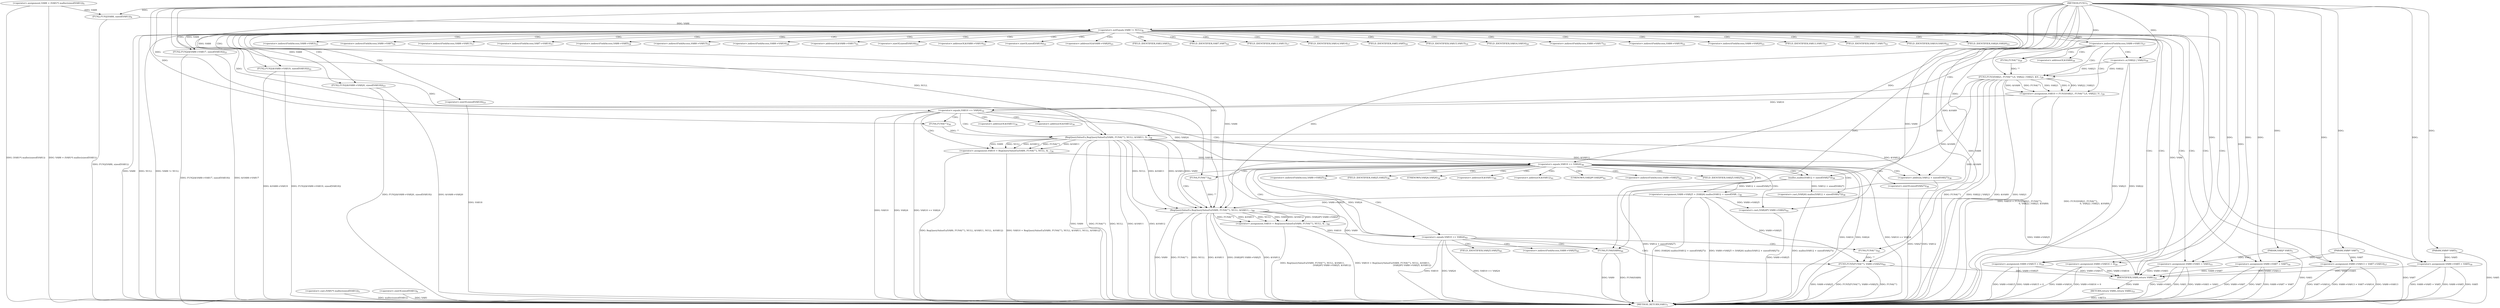 digraph "FUN1" {  
"8" [label = <(METHOD,FUN1)<SUB>1</SUB>> ]
"168" [label = <(METHOD_RETURN,VAR1)<SUB>1</SUB>> ]
"9" [label = <(PARAM,VAR2* VAR3)<SUB>1</SUB>> ]
"10" [label = <(PARAM,VAR4* VAR5)<SUB>1</SUB>> ]
"11" [label = <(PARAM,VAR6* VAR7)<SUB>1</SUB>> ]
"14" [label = <(&lt;operator&gt;.assignment,VAR8 = (VAR1*) malloc(sizeof(VAR1)))<SUB>5</SUB>> ]
"21" [label = <(FUN2,FUN2(VAR8, sizeof(VAR1)))<SUB>6</SUB>> ]
"166" [label = <(RETURN,return VAR8;,return VAR8;)<SUB>53</SUB>> ]
"26" [label = <(&lt;operator&gt;.notEquals,VAR8 != NULL)<SUB>8</SUB>> ]
"167" [label = <(IDENTIFIER,VAR8,return VAR8;)<SUB>53</SUB>> ]
"16" [label = <(&lt;operator&gt;.cast,(VAR1*) malloc(sizeof(VAR1)))<SUB>5</SUB>> ]
"23" [label = <(&lt;operator&gt;.sizeOf,sizeof(VAR1))<SUB>6</SUB>> ]
"34" [label = <(&lt;operator&gt;.assignment,VAR8-&gt;VAR3 = VAR3)<SUB>15</SUB>> ]
"39" [label = <(&lt;operator&gt;.assignment,VAR8-&gt;VAR7 = VAR7)<SUB>16</SUB>> ]
"44" [label = <(&lt;operator&gt;.assignment,VAR8-&gt;VAR13 = VAR7-&gt;VAR14)<SUB>17</SUB>> ]
"51" [label = <(&lt;operator&gt;.assignment,VAR8-&gt;VAR5 = VAR5)<SUB>18</SUB>> ]
"56" [label = <(&lt;operator&gt;.assignment,VAR8-&gt;VAR15 = 0)<SUB>19</SUB>> ]
"61" [label = <(&lt;operator&gt;.assignment,VAR8-&gt;VAR16 = 0)<SUB>20</SUB>> ]
"66" [label = <(FUN2,FUN2(&amp;VAR8-&gt;VAR17, sizeof(VAR18)))<SUB>21</SUB>> ]
"73" [label = <(FUN2,FUN2(&amp;VAR8-&gt;VAR19, sizeof(VAR18)))<SUB>22</SUB>> ]
"80" [label = <(FUN2,FUN2(&amp;VAR8-&gt;VAR20, sizeof(VAR18)))<SUB>23</SUB>> ]
"85" [label = <(&lt;operator&gt;.sizeOf,sizeof(VAR18))<SUB>23</SUB>> ]
"92" [label = <(&lt;operator&gt;.assignment,VAR10 = FUN3(VAR21, FUN4(&quot;&quot;),
					0, VAR22 | V...)<SUB>29</SUB>> ]
"105" [label = <(&lt;operator&gt;.equals,VAR10 == VAR24)<SUB>32</SUB>> ]
"94" [label = <(FUN3,FUN3(VAR21, FUN4(&quot;&quot;),
					0, VAR22 | VAR23, &amp;V...)<SUB>29</SUB>> ]
"109" [label = <(&lt;operator&gt;.assignment,VAR10 = RegQueryValueEx(VAR9, FUN4(&quot;&quot;), NULL, &amp;...)<SUB>34</SUB>> ]
"96" [label = <(FUN4,FUN4(&quot;&quot;))<SUB>29</SUB>> ]
"99" [label = <(&lt;operator&gt;.or,VAR22 | VAR23)<SUB>30</SUB>> ]
"122" [label = <(&lt;operator&gt;.equals,VAR10 == VAR24)<SUB>36</SUB>> ]
"111" [label = <(RegQueryValueEx,RegQueryValueEx(VAR9, FUN4(&quot;&quot;), NULL, &amp;VAR11, N...)<SUB>34</SUB>> ]
"126" [label = <(&lt;operator&gt;.assignment,VAR8-&gt;VAR25 = (VAR26) malloc(VAR12 + sizeof(VAR...)<SUB>38</SUB>> ]
"137" [label = <(&lt;operator&gt;.assignment,VAR10 = RegQueryValueEx(VAR9, FUN4(&quot;&quot;), NULL, &amp;...)<SUB>40</SUB>> ]
"113" [label = <(FUN4,FUN4(&quot;&quot;))<SUB>34</SUB>> ]
"154" [label = <(&lt;operator&gt;.equals,VAR10 == VAR24)<SUB>43</SUB>> ]
"130" [label = <(&lt;operator&gt;.cast,(VAR26) malloc(VAR12 + sizeof(VAR27)))<SUB>38</SUB>> ]
"139" [label = <(RegQueryValueEx,RegQueryValueEx(VAR9, FUN4(&quot;&quot;), NULL, &amp;VAR11,
	...)<SUB>40</SUB>> ]
"158" [label = <(FUN5,FUN5(FUN4(&quot;&quot;), VAR8-&gt;VAR25))<SUB>45</SUB>> ]
"164" [label = <(FUN6,FUN6(VAR9))<SUB>46</SUB>> ]
"132" [label = <(malloc,malloc(VAR12 + sizeof(VAR27)))<SUB>38</SUB>> ]
"141" [label = <(FUN4,FUN4(&quot;&quot;))<SUB>40</SUB>> ]
"146" [label = <(&lt;operator&gt;.cast,(VAR28*) VAR8-&gt;VAR25)<SUB>41</SUB>> ]
"133" [label = <(&lt;operator&gt;.addition,VAR12 + sizeof(VAR27))<SUB>38</SUB>> ]
"159" [label = <(FUN4,FUN4(&quot;&quot;))<SUB>45</SUB>> ]
"135" [label = <(&lt;operator&gt;.sizeOf,sizeof(VAR27))<SUB>38</SUB>> ]
"35" [label = <(&lt;operator&gt;.indirectFieldAccess,VAR8-&gt;VAR3)<SUB>15</SUB>> ]
"40" [label = <(&lt;operator&gt;.indirectFieldAccess,VAR8-&gt;VAR7)<SUB>16</SUB>> ]
"45" [label = <(&lt;operator&gt;.indirectFieldAccess,VAR8-&gt;VAR13)<SUB>17</SUB>> ]
"48" [label = <(&lt;operator&gt;.indirectFieldAccess,VAR7-&gt;VAR14)<SUB>17</SUB>> ]
"52" [label = <(&lt;operator&gt;.indirectFieldAccess,VAR8-&gt;VAR5)<SUB>18</SUB>> ]
"57" [label = <(&lt;operator&gt;.indirectFieldAccess,VAR8-&gt;VAR15)<SUB>19</SUB>> ]
"62" [label = <(&lt;operator&gt;.indirectFieldAccess,VAR8-&gt;VAR16)<SUB>20</SUB>> ]
"67" [label = <(&lt;operator&gt;.addressOf,&amp;VAR8-&gt;VAR17)<SUB>21</SUB>> ]
"71" [label = <(&lt;operator&gt;.sizeOf,sizeof(VAR18))<SUB>21</SUB>> ]
"74" [label = <(&lt;operator&gt;.addressOf,&amp;VAR8-&gt;VAR19)<SUB>22</SUB>> ]
"78" [label = <(&lt;operator&gt;.sizeOf,sizeof(VAR18))<SUB>22</SUB>> ]
"81" [label = <(&lt;operator&gt;.addressOf,&amp;VAR8-&gt;VAR20)<SUB>23</SUB>> ]
"88" [label = <(&lt;operator&gt;.indirectFieldAccess,VAR8-&gt;VAR13)<SUB>27</SUB>> ]
"37" [label = <(FIELD_IDENTIFIER,VAR3,VAR3)<SUB>15</SUB>> ]
"42" [label = <(FIELD_IDENTIFIER,VAR7,VAR7)<SUB>16</SUB>> ]
"47" [label = <(FIELD_IDENTIFIER,VAR13,VAR13)<SUB>17</SUB>> ]
"50" [label = <(FIELD_IDENTIFIER,VAR14,VAR14)<SUB>17</SUB>> ]
"54" [label = <(FIELD_IDENTIFIER,VAR5,VAR5)<SUB>18</SUB>> ]
"59" [label = <(FIELD_IDENTIFIER,VAR15,VAR15)<SUB>19</SUB>> ]
"64" [label = <(FIELD_IDENTIFIER,VAR16,VAR16)<SUB>20</SUB>> ]
"68" [label = <(&lt;operator&gt;.indirectFieldAccess,VAR8-&gt;VAR17)<SUB>21</SUB>> ]
"75" [label = <(&lt;operator&gt;.indirectFieldAccess,VAR8-&gt;VAR19)<SUB>22</SUB>> ]
"82" [label = <(&lt;operator&gt;.indirectFieldAccess,VAR8-&gt;VAR20)<SUB>23</SUB>> ]
"90" [label = <(FIELD_IDENTIFIER,VAR13,VAR13)<SUB>27</SUB>> ]
"70" [label = <(FIELD_IDENTIFIER,VAR17,VAR17)<SUB>21</SUB>> ]
"77" [label = <(FIELD_IDENTIFIER,VAR19,VAR19)<SUB>22</SUB>> ]
"84" [label = <(FIELD_IDENTIFIER,VAR20,VAR20)<SUB>23</SUB>> ]
"102" [label = <(&lt;operator&gt;.addressOf,&amp;VAR9)<SUB>30</SUB>> ]
"116" [label = <(&lt;operator&gt;.addressOf,&amp;VAR11)<SUB>34</SUB>> ]
"119" [label = <(&lt;operator&gt;.addressOf,&amp;VAR12)<SUB>34</SUB>> ]
"127" [label = <(&lt;operator&gt;.indirectFieldAccess,VAR8-&gt;VAR25)<SUB>38</SUB>> ]
"129" [label = <(FIELD_IDENTIFIER,VAR25,VAR25)<SUB>38</SUB>> ]
"131" [label = <(UNKNOWN,VAR26,VAR26)<SUB>38</SUB>> ]
"144" [label = <(&lt;operator&gt;.addressOf,&amp;VAR11)<SUB>40</SUB>> ]
"151" [label = <(&lt;operator&gt;.addressOf,&amp;VAR12)<SUB>41</SUB>> ]
"147" [label = <(UNKNOWN,VAR28*,VAR28*)<SUB>41</SUB>> ]
"148" [label = <(&lt;operator&gt;.indirectFieldAccess,VAR8-&gt;VAR25)<SUB>41</SUB>> ]
"161" [label = <(&lt;operator&gt;.indirectFieldAccess,VAR8-&gt;VAR25)<SUB>45</SUB>> ]
"150" [label = <(FIELD_IDENTIFIER,VAR25,VAR25)<SUB>41</SUB>> ]
"163" [label = <(FIELD_IDENTIFIER,VAR25,VAR25)<SUB>45</SUB>> ]
  "166" -> "168"  [ label = "DDG: &lt;RET&gt;"] 
  "9" -> "168"  [ label = "DDG: VAR3"] 
  "10" -> "168"  [ label = "DDG: VAR5"] 
  "11" -> "168"  [ label = "DDG: VAR7"] 
  "16" -> "168"  [ label = "DDG: malloc(sizeof(VAR1))"] 
  "14" -> "168"  [ label = "DDG: (VAR1*) malloc(sizeof(VAR1))"] 
  "14" -> "168"  [ label = "DDG: VAR8 = (VAR1*) malloc(sizeof(VAR1))"] 
  "23" -> "168"  [ label = "DDG: VAR1"] 
  "21" -> "168"  [ label = "DDG: FUN2(VAR8, sizeof(VAR1))"] 
  "26" -> "168"  [ label = "DDG: VAR8"] 
  "26" -> "168"  [ label = "DDG: NULL"] 
  "26" -> "168"  [ label = "DDG: VAR8 != NULL"] 
  "34" -> "168"  [ label = "DDG: VAR8-&gt;VAR3"] 
  "34" -> "168"  [ label = "DDG: VAR3"] 
  "34" -> "168"  [ label = "DDG: VAR8-&gt;VAR3 = VAR3"] 
  "39" -> "168"  [ label = "DDG: VAR8-&gt;VAR7"] 
  "39" -> "168"  [ label = "DDG: VAR7"] 
  "39" -> "168"  [ label = "DDG: VAR8-&gt;VAR7 = VAR7"] 
  "44" -> "168"  [ label = "DDG: VAR8-&gt;VAR13"] 
  "44" -> "168"  [ label = "DDG: VAR7-&gt;VAR14"] 
  "44" -> "168"  [ label = "DDG: VAR8-&gt;VAR13 = VAR7-&gt;VAR14"] 
  "51" -> "168"  [ label = "DDG: VAR8-&gt;VAR5"] 
  "51" -> "168"  [ label = "DDG: VAR5"] 
  "51" -> "168"  [ label = "DDG: VAR8-&gt;VAR5 = VAR5"] 
  "56" -> "168"  [ label = "DDG: VAR8-&gt;VAR15"] 
  "56" -> "168"  [ label = "DDG: VAR8-&gt;VAR15 = 0"] 
  "61" -> "168"  [ label = "DDG: VAR8-&gt;VAR16"] 
  "61" -> "168"  [ label = "DDG: VAR8-&gt;VAR16 = 0"] 
  "66" -> "168"  [ label = "DDG: &amp;VAR8-&gt;VAR17"] 
  "66" -> "168"  [ label = "DDG: FUN2(&amp;VAR8-&gt;VAR17, sizeof(VAR18))"] 
  "73" -> "168"  [ label = "DDG: &amp;VAR8-&gt;VAR19"] 
  "73" -> "168"  [ label = "DDG: FUN2(&amp;VAR8-&gt;VAR19, sizeof(VAR18))"] 
  "80" -> "168"  [ label = "DDG: &amp;VAR8-&gt;VAR20"] 
  "85" -> "168"  [ label = "DDG: VAR18"] 
  "80" -> "168"  [ label = "DDG: FUN2(&amp;VAR8-&gt;VAR20, sizeof(VAR18))"] 
  "94" -> "168"  [ label = "DDG: FUN4(&quot;&quot;)"] 
  "99" -> "168"  [ label = "DDG: VAR23"] 
  "94" -> "168"  [ label = "DDG: VAR22 | VAR23"] 
  "94" -> "168"  [ label = "DDG: &amp;VAR9"] 
  "92" -> "168"  [ label = "DDG: FUN3(VAR21, FUN4(&quot;&quot;),
					0, VAR22 | VAR23, &amp;VAR9)"] 
  "92" -> "168"  [ label = "DDG: VAR10 = FUN3(VAR21, FUN4(&quot;&quot;),
					0, VAR22 | VAR23, &amp;VAR9)"] 
  "105" -> "168"  [ label = "DDG: VAR10"] 
  "105" -> "168"  [ label = "DDG: VAR24"] 
  "105" -> "168"  [ label = "DDG: VAR10 == VAR24"] 
  "111" -> "168"  [ label = "DDG: VAR9"] 
  "111" -> "168"  [ label = "DDG: FUN4(&quot;&quot;)"] 
  "111" -> "168"  [ label = "DDG: NULL"] 
  "111" -> "168"  [ label = "DDG: &amp;VAR11"] 
  "111" -> "168"  [ label = "DDG: &amp;VAR12"] 
  "109" -> "168"  [ label = "DDG: RegQueryValueEx(VAR9, FUN4(&quot;&quot;), NULL, &amp;VAR11, NULL, &amp;VAR12)"] 
  "109" -> "168"  [ label = "DDG: VAR10 = RegQueryValueEx(VAR9, FUN4(&quot;&quot;), NULL, &amp;VAR11, NULL, &amp;VAR12)"] 
  "122" -> "168"  [ label = "DDG: VAR10"] 
  "122" -> "168"  [ label = "DDG: VAR24"] 
  "122" -> "168"  [ label = "DDG: VAR10 == VAR24"] 
  "133" -> "168"  [ label = "DDG: VAR12"] 
  "132" -> "168"  [ label = "DDG: VAR12 + sizeof(VAR27)"] 
  "130" -> "168"  [ label = "DDG: malloc(VAR12 + sizeof(VAR27))"] 
  "126" -> "168"  [ label = "DDG: (VAR26) malloc(VAR12 + sizeof(VAR27))"] 
  "126" -> "168"  [ label = "DDG: VAR8-&gt;VAR25 = (VAR26) malloc(VAR12 + sizeof(VAR27))"] 
  "139" -> "168"  [ label = "DDG: VAR9"] 
  "139" -> "168"  [ label = "DDG: FUN4(&quot;&quot;)"] 
  "139" -> "168"  [ label = "DDG: NULL"] 
  "139" -> "168"  [ label = "DDG: &amp;VAR11"] 
  "146" -> "168"  [ label = "DDG: VAR8-&gt;VAR25"] 
  "139" -> "168"  [ label = "DDG: (VAR28*) VAR8-&gt;VAR25"] 
  "139" -> "168"  [ label = "DDG: &amp;VAR12"] 
  "137" -> "168"  [ label = "DDG: RegQueryValueEx(VAR9, FUN4(&quot;&quot;), NULL, &amp;VAR11,
							(VAR28*) VAR8-&gt;VAR25, &amp;VAR12)"] 
  "137" -> "168"  [ label = "DDG: VAR10 = RegQueryValueEx(VAR9, FUN4(&quot;&quot;), NULL, &amp;VAR11,
							(VAR28*) VAR8-&gt;VAR25, &amp;VAR12)"] 
  "154" -> "168"  [ label = "DDG: VAR10"] 
  "154" -> "168"  [ label = "DDG: VAR24"] 
  "154" -> "168"  [ label = "DDG: VAR10 == VAR24"] 
  "158" -> "168"  [ label = "DDG: FUN4(&quot;&quot;)"] 
  "158" -> "168"  [ label = "DDG: VAR8-&gt;VAR25"] 
  "158" -> "168"  [ label = "DDG: FUN5(FUN4(&quot;&quot;), VAR8-&gt;VAR25)"] 
  "164" -> "168"  [ label = "DDG: VAR9"] 
  "164" -> "168"  [ label = "DDG: FUN6(VAR9)"] 
  "135" -> "168"  [ label = "DDG: VAR27"] 
  "94" -> "168"  [ label = "DDG: VAR21"] 
  "99" -> "168"  [ label = "DDG: VAR22"] 
  "8" -> "9"  [ label = "DDG: "] 
  "8" -> "10"  [ label = "DDG: "] 
  "8" -> "11"  [ label = "DDG: "] 
  "167" -> "166"  [ label = "DDG: VAR8"] 
  "14" -> "21"  [ label = "DDG: VAR8"] 
  "8" -> "21"  [ label = "DDG: "] 
  "39" -> "167"  [ label = "DDG: VAR8-&gt;VAR7"] 
  "56" -> "167"  [ label = "DDG: VAR8-&gt;VAR15"] 
  "34" -> "167"  [ label = "DDG: VAR8-&gt;VAR3"] 
  "51" -> "167"  [ label = "DDG: VAR8-&gt;VAR5"] 
  "158" -> "167"  [ label = "DDG: VAR8-&gt;VAR25"] 
  "61" -> "167"  [ label = "DDG: VAR8-&gt;VAR16"] 
  "44" -> "167"  [ label = "DDG: VAR8-&gt;VAR13"] 
  "26" -> "167"  [ label = "DDG: VAR8"] 
  "8" -> "167"  [ label = "DDG: "] 
  "126" -> "167"  [ label = "DDG: VAR8-&gt;VAR25"] 
  "21" -> "26"  [ label = "DDG: VAR8"] 
  "8" -> "26"  [ label = "DDG: "] 
  "9" -> "34"  [ label = "DDG: VAR3"] 
  "8" -> "34"  [ label = "DDG: "] 
  "11" -> "39"  [ label = "DDG: VAR7"] 
  "8" -> "39"  [ label = "DDG: "] 
  "11" -> "44"  [ label = "DDG: VAR7"] 
  "8" -> "44"  [ label = "DDG: "] 
  "10" -> "51"  [ label = "DDG: VAR5"] 
  "8" -> "51"  [ label = "DDG: "] 
  "8" -> "56"  [ label = "DDG: "] 
  "8" -> "61"  [ label = "DDG: "] 
  "26" -> "66"  [ label = "DDG: VAR8"] 
  "26" -> "73"  [ label = "DDG: VAR8"] 
  "26" -> "80"  [ label = "DDG: VAR8"] 
  "94" -> "92"  [ label = "DDG: &amp;VAR9"] 
  "94" -> "92"  [ label = "DDG: FUN4(&quot;&quot;)"] 
  "94" -> "92"  [ label = "DDG: VAR21"] 
  "94" -> "92"  [ label = "DDG: 0"] 
  "94" -> "92"  [ label = "DDG: VAR22 | VAR23"] 
  "8" -> "94"  [ label = "DDG: "] 
  "96" -> "94"  [ label = "DDG: &quot;&quot;"] 
  "99" -> "94"  [ label = "DDG: VAR22"] 
  "99" -> "94"  [ label = "DDG: VAR23"] 
  "92" -> "105"  [ label = "DDG: VAR10"] 
  "8" -> "105"  [ label = "DDG: "] 
  "111" -> "109"  [ label = "DDG: VAR9"] 
  "111" -> "109"  [ label = "DDG: NULL"] 
  "111" -> "109"  [ label = "DDG: &amp;VAR12"] 
  "111" -> "109"  [ label = "DDG: FUN4(&quot;&quot;)"] 
  "111" -> "109"  [ label = "DDG: &amp;VAR11"] 
  "8" -> "96"  [ label = "DDG: "] 
  "8" -> "99"  [ label = "DDG: "] 
  "94" -> "111"  [ label = "DDG: &amp;VAR9"] 
  "8" -> "111"  [ label = "DDG: "] 
  "113" -> "111"  [ label = "DDG: &quot;&quot;"] 
  "26" -> "111"  [ label = "DDG: NULL"] 
  "109" -> "122"  [ label = "DDG: VAR10"] 
  "8" -> "122"  [ label = "DDG: "] 
  "105" -> "122"  [ label = "DDG: VAR24"] 
  "132" -> "126"  [ label = "DDG: VAR12 + sizeof(VAR27)"] 
  "139" -> "137"  [ label = "DDG: &amp;VAR11"] 
  "139" -> "137"  [ label = "DDG: NULL"] 
  "139" -> "137"  [ label = "DDG: VAR9"] 
  "139" -> "137"  [ label = "DDG: &amp;VAR12"] 
  "139" -> "137"  [ label = "DDG: (VAR28*) VAR8-&gt;VAR25"] 
  "139" -> "137"  [ label = "DDG: FUN4(&quot;&quot;)"] 
  "8" -> "113"  [ label = "DDG: "] 
  "132" -> "130"  [ label = "DDG: VAR12 + sizeof(VAR27)"] 
  "94" -> "139"  [ label = "DDG: &amp;VAR9"] 
  "111" -> "139"  [ label = "DDG: VAR9"] 
  "8" -> "139"  [ label = "DDG: "] 
  "141" -> "139"  [ label = "DDG: &quot;&quot;"] 
  "111" -> "139"  [ label = "DDG: NULL"] 
  "111" -> "139"  [ label = "DDG: &amp;VAR11"] 
  "26" -> "139"  [ label = "DDG: VAR8"] 
  "126" -> "139"  [ label = "DDG: VAR8-&gt;VAR25"] 
  "111" -> "139"  [ label = "DDG: &amp;VAR12"] 
  "137" -> "154"  [ label = "DDG: VAR10"] 
  "8" -> "154"  [ label = "DDG: "] 
  "122" -> "154"  [ label = "DDG: VAR24"] 
  "111" -> "132"  [ label = "DDG: &amp;VAR12"] 
  "8" -> "132"  [ label = "DDG: "] 
  "8" -> "141"  [ label = "DDG: "] 
  "26" -> "146"  [ label = "DDG: VAR8"] 
  "126" -> "146"  [ label = "DDG: VAR8-&gt;VAR25"] 
  "159" -> "158"  [ label = "DDG: &quot;&quot;"] 
  "26" -> "158"  [ label = "DDG: VAR8"] 
  "126" -> "158"  [ label = "DDG: VAR8-&gt;VAR25"] 
  "94" -> "164"  [ label = "DDG: &amp;VAR9"] 
  "139" -> "164"  [ label = "DDG: VAR9"] 
  "8" -> "164"  [ label = "DDG: "] 
  "111" -> "133"  [ label = "DDG: &amp;VAR12"] 
  "8" -> "133"  [ label = "DDG: "] 
  "8" -> "159"  [ label = "DDG: "] 
  "26" -> "34"  [ label = "CDG: "] 
  "26" -> "68"  [ label = "CDG: "] 
  "26" -> "73"  [ label = "CDG: "] 
  "26" -> "77"  [ label = "CDG: "] 
  "26" -> "64"  [ label = "CDG: "] 
  "26" -> "42"  [ label = "CDG: "] 
  "26" -> "51"  [ label = "CDG: "] 
  "26" -> "57"  [ label = "CDG: "] 
  "26" -> "75"  [ label = "CDG: "] 
  "26" -> "52"  [ label = "CDG: "] 
  "26" -> "37"  [ label = "CDG: "] 
  "26" -> "81"  [ label = "CDG: "] 
  "26" -> "84"  [ label = "CDG: "] 
  "26" -> "85"  [ label = "CDG: "] 
  "26" -> "56"  [ label = "CDG: "] 
  "26" -> "67"  [ label = "CDG: "] 
  "26" -> "74"  [ label = "CDG: "] 
  "26" -> "40"  [ label = "CDG: "] 
  "26" -> "50"  [ label = "CDG: "] 
  "26" -> "59"  [ label = "CDG: "] 
  "26" -> "44"  [ label = "CDG: "] 
  "26" -> "35"  [ label = "CDG: "] 
  "26" -> "90"  [ label = "CDG: "] 
  "26" -> "54"  [ label = "CDG: "] 
  "26" -> "80"  [ label = "CDG: "] 
  "26" -> "61"  [ label = "CDG: "] 
  "26" -> "88"  [ label = "CDG: "] 
  "26" -> "70"  [ label = "CDG: "] 
  "26" -> "47"  [ label = "CDG: "] 
  "26" -> "48"  [ label = "CDG: "] 
  "26" -> "66"  [ label = "CDG: "] 
  "26" -> "45"  [ label = "CDG: "] 
  "26" -> "82"  [ label = "CDG: "] 
  "26" -> "71"  [ label = "CDG: "] 
  "26" -> "78"  [ label = "CDG: "] 
  "26" -> "62"  [ label = "CDG: "] 
  "26" -> "39"  [ label = "CDG: "] 
  "88" -> "94"  [ label = "CDG: "] 
  "88" -> "96"  [ label = "CDG: "] 
  "88" -> "102"  [ label = "CDG: "] 
  "88" -> "92"  [ label = "CDG: "] 
  "88" -> "99"  [ label = "CDG: "] 
  "88" -> "105"  [ label = "CDG: "] 
  "105" -> "113"  [ label = "CDG: "] 
  "105" -> "119"  [ label = "CDG: "] 
  "105" -> "111"  [ label = "CDG: "] 
  "105" -> "116"  [ label = "CDG: "] 
  "105" -> "122"  [ label = "CDG: "] 
  "105" -> "109"  [ label = "CDG: "] 
  "122" -> "154"  [ label = "CDG: "] 
  "122" -> "146"  [ label = "CDG: "] 
  "122" -> "131"  [ label = "CDG: "] 
  "122" -> "132"  [ label = "CDG: "] 
  "122" -> "150"  [ label = "CDG: "] 
  "122" -> "151"  [ label = "CDG: "] 
  "122" -> "144"  [ label = "CDG: "] 
  "122" -> "129"  [ label = "CDG: "] 
  "122" -> "148"  [ label = "CDG: "] 
  "122" -> "137"  [ label = "CDG: "] 
  "122" -> "130"  [ label = "CDG: "] 
  "122" -> "127"  [ label = "CDG: "] 
  "122" -> "139"  [ label = "CDG: "] 
  "122" -> "141"  [ label = "CDG: "] 
  "122" -> "126"  [ label = "CDG: "] 
  "122" -> "147"  [ label = "CDG: "] 
  "122" -> "135"  [ label = "CDG: "] 
  "122" -> "133"  [ label = "CDG: "] 
  "154" -> "161"  [ label = "CDG: "] 
  "154" -> "163"  [ label = "CDG: "] 
  "154" -> "164"  [ label = "CDG: "] 
  "154" -> "158"  [ label = "CDG: "] 
  "154" -> "159"  [ label = "CDG: "] 
}
